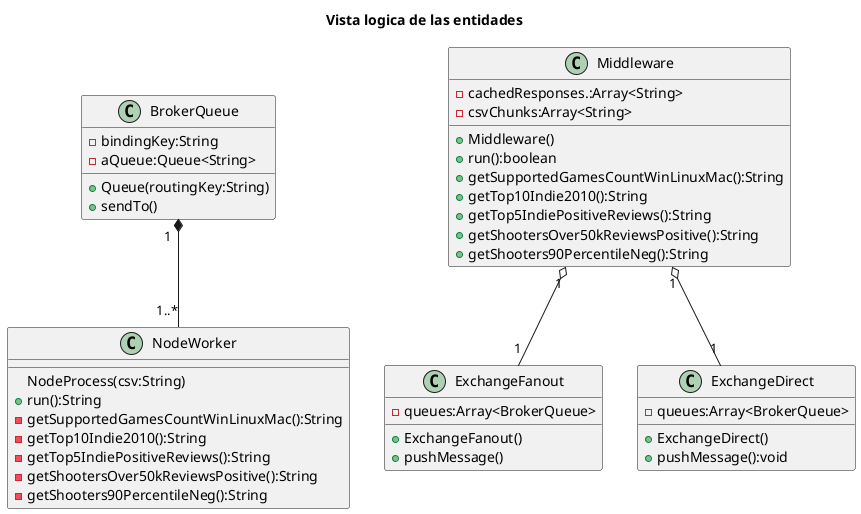 @startuml
title: "Vista logica de las entidades"

class NodeWorker{
    NodeProcess(csv:String)
    +run():String
    -getSupportedGamesCountWinLinuxMac():String
    -getTop10Indie2010():String
    -getTop5IndiePositiveReviews():String
    -getShootersOver50kReviewsPositive():String
    -getShooters90PercentileNeg():String
}

class ExchangeFanout{
    -queues:Array<BrokerQueue>
    +ExchangeFanout()
    +pushMessage()
}

class ExchangeDirect{
    -queues:Array<BrokerQueue>
    +ExchangeDirect()
    +pushMessage():void
}


class BrokerQueue{
    -bindingKey:String /' antes routingKey '/
    -aQueue:Queue<String>
    +Queue(routingKey:String)
    +sendTo()
}

class Middleware{
    -cachedResponses.:Array<String>
    -csvChunks:Array<String>
    +Middleware()
    +run():boolean
    +getSupportedGamesCountWinLinuxMac():String
    +getTop10Indie2010():String
    +getTop5IndiePositiveReviews():String
    +getShootersOver50kReviewsPositive():String
    +getShooters90PercentileNeg():String
}


BrokerQueue "  1  " *-- "1..*" NodeWorker
Middleware "1" o-- "1" ExchangeFanout
Middleware "1" o-- "1" ExchangeDirect


@enduml